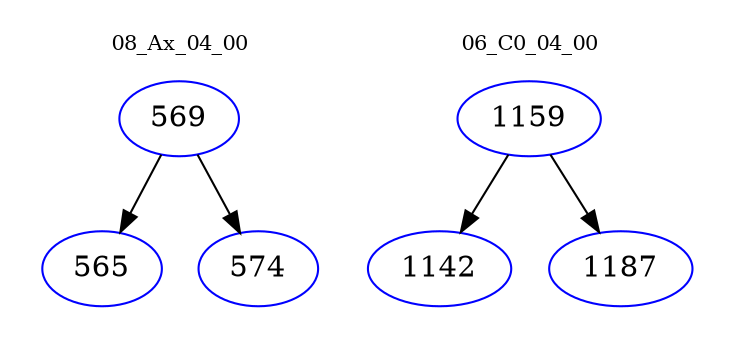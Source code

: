 digraph{
subgraph cluster_0 {
color = white
label = "08_Ax_04_00";
fontsize=10;
T0_569 [label="569", color="blue"]
T0_569 -> T0_565 [color="black"]
T0_565 [label="565", color="blue"]
T0_569 -> T0_574 [color="black"]
T0_574 [label="574", color="blue"]
}
subgraph cluster_1 {
color = white
label = "06_C0_04_00";
fontsize=10;
T1_1159 [label="1159", color="blue"]
T1_1159 -> T1_1142 [color="black"]
T1_1142 [label="1142", color="blue"]
T1_1159 -> T1_1187 [color="black"]
T1_1187 [label="1187", color="blue"]
}
}
